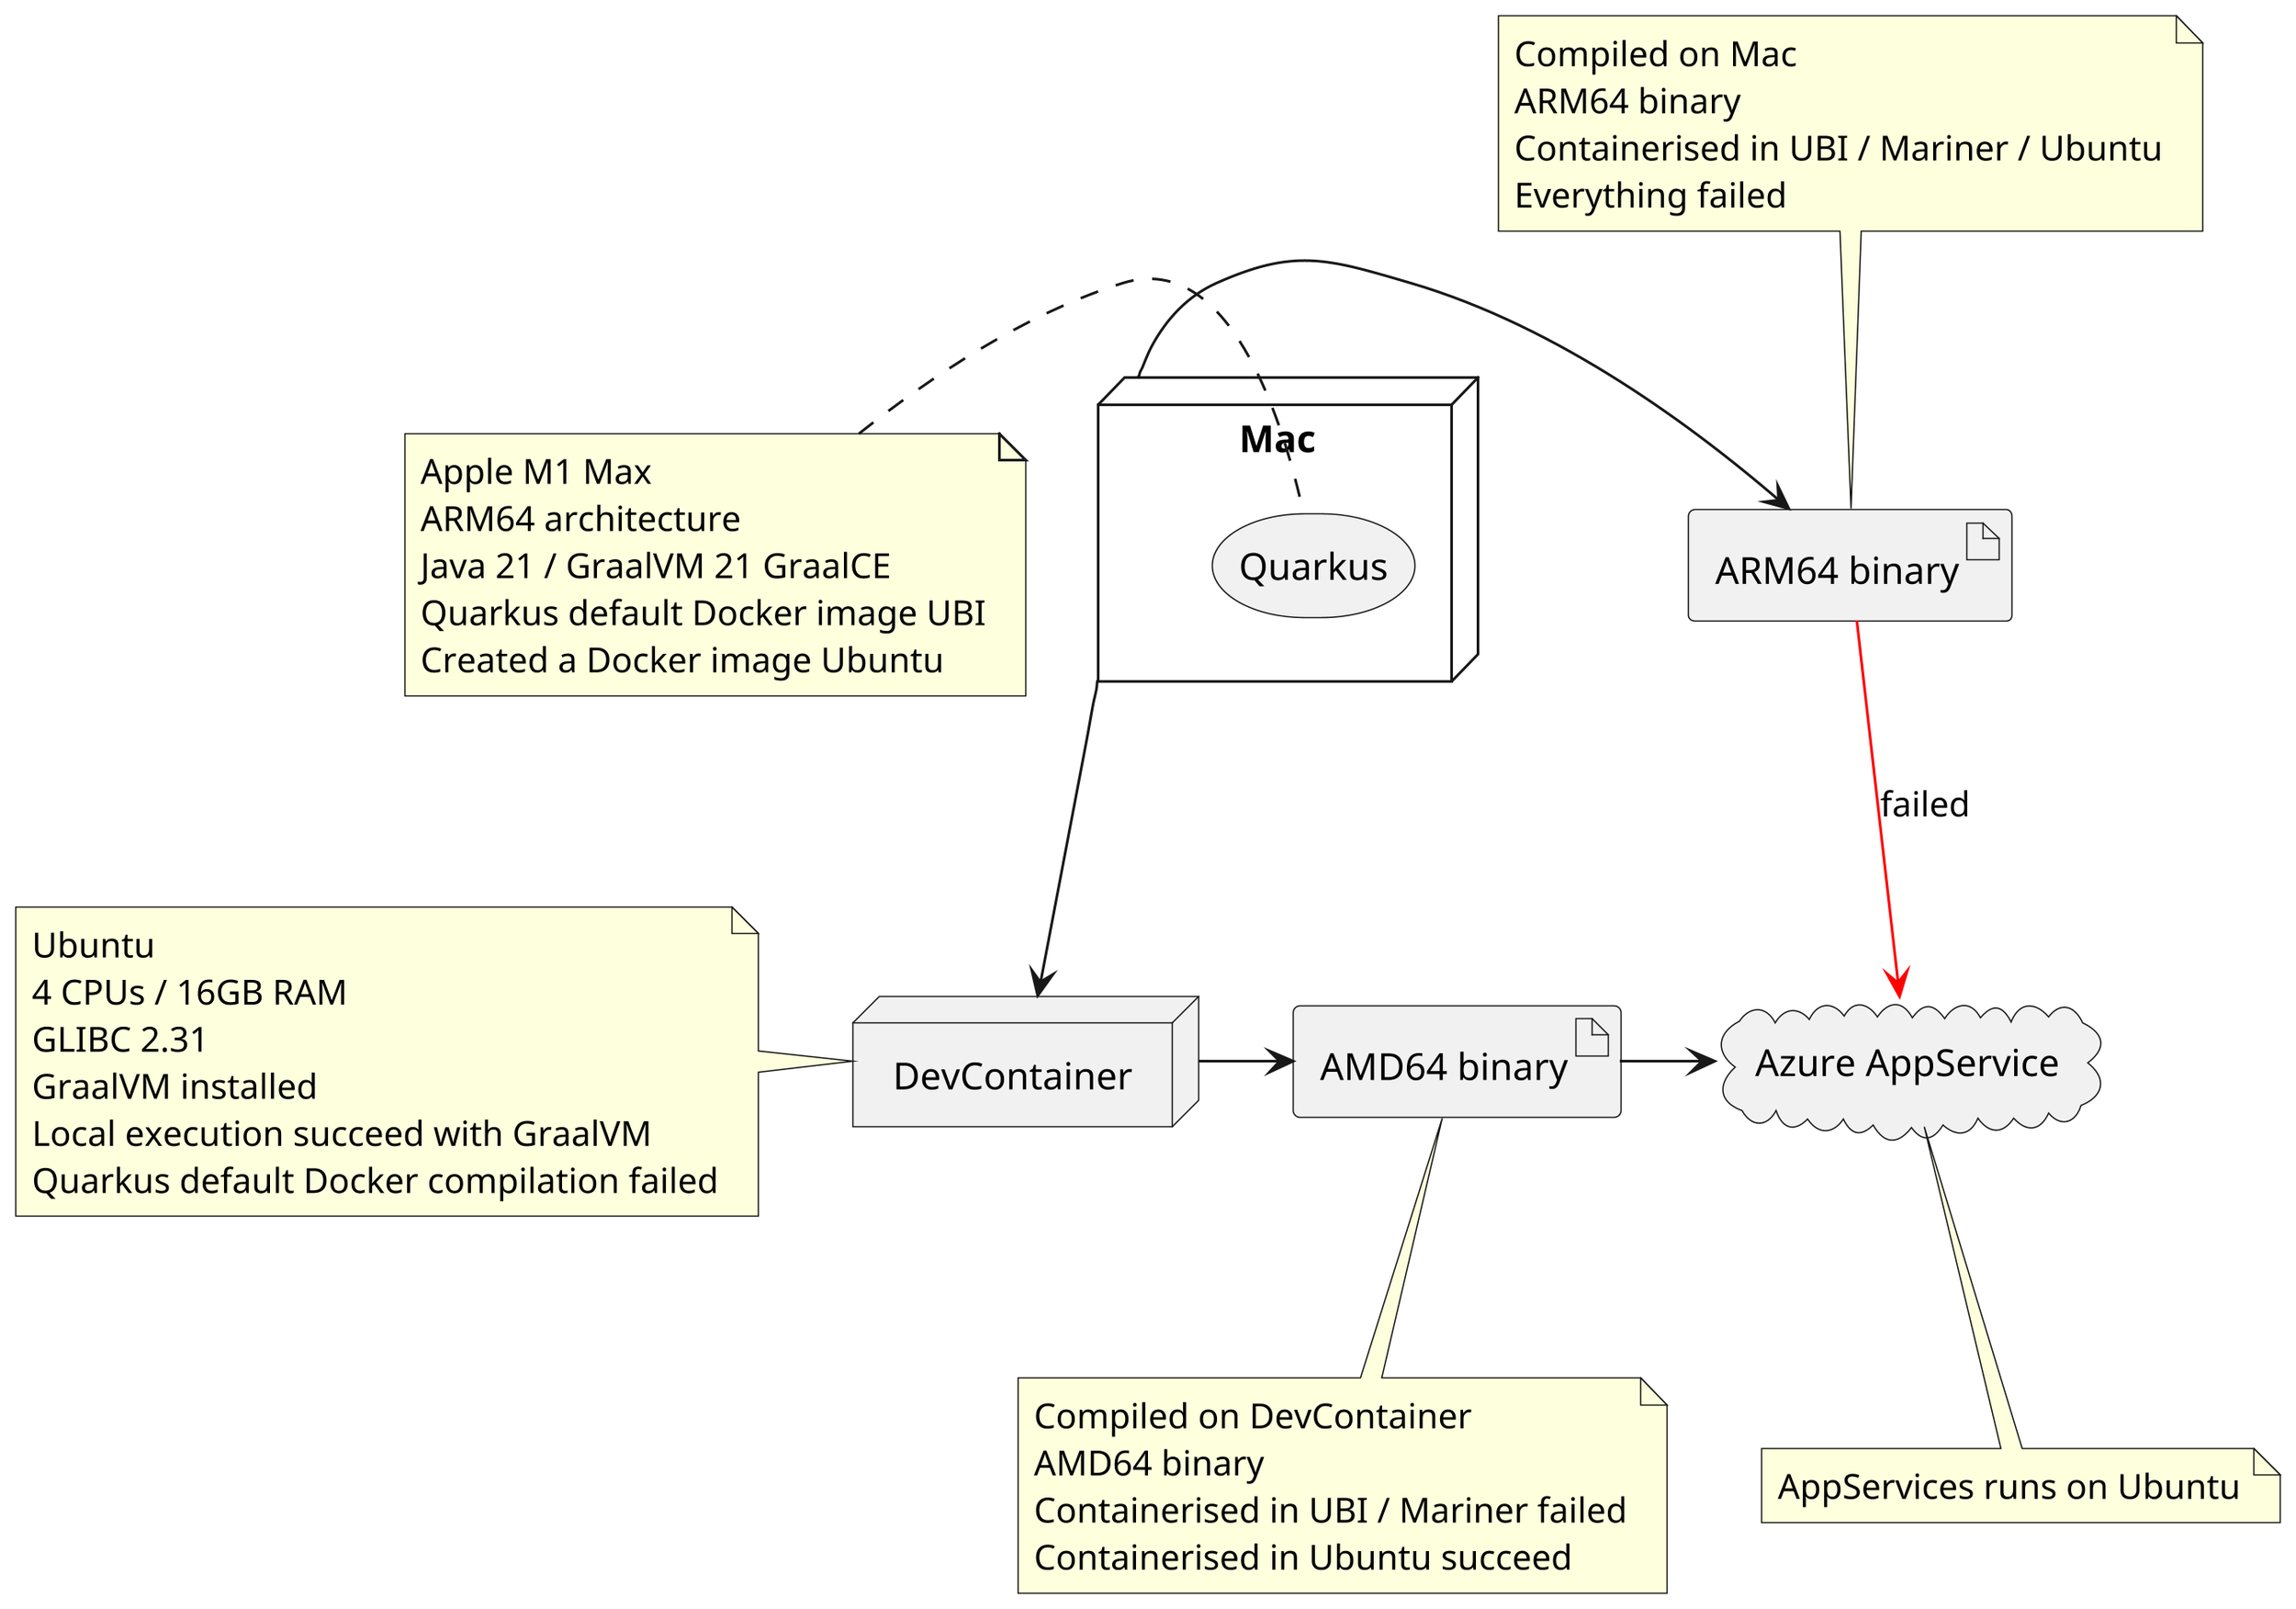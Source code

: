 @startuml
skinparam dpi 300

allow_mixing
hide empty members
'left to right direction

node "Mac" as mac {
  storage Quarkus
}
note left
  Apple M1 Max
  ARM64 architecture
  Java 21 / GraalVM 21 GraalCE
  Quarkus default Docker image UBI
  Created a Docker image Ubuntu
end note

node "DevContainer" as devcontainer
note left
   Ubuntu
   4 CPUs / 16GB RAM
   GLIBC 2.31
   GraalVM installed
   Local execution succeed with GraalVM
   Quarkus default Docker compilation failed
end note

cloud "Azure AppService" as appservice
note bottom
  AppServices runs on Ubuntu
end note

artifact "ARM64 binary" as arm64
note top
  Compiled on Mac
  ARM64 binary
  Containerised in UBI / Mariner / Ubuntu
  Everything failed
end note

artifact "AMD64 binary" as amd64
note bottom
  Compiled on DevContainer
  AMD64 binary
  Containerised in UBI / Mariner failed
  Containerised in Ubuntu succeed
end note

mac -> arm64
arm64 -[#red]-> appservice : failed

mac -down-> devcontainer
devcontainer -> amd64
amd64 -> appservice
@enduml
